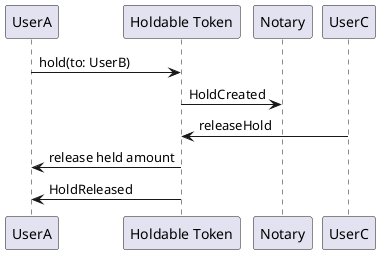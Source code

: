 @startuml
UserA -> "Holdable Token": hold(to: UserB)
"Holdable Token" -> Notary: HoldCreated
UserC -> "Holdable Token" : releaseHold
"Holdable Token" -> UserA: release held amount
"Holdable Token" -> UserA: HoldReleased
@enduml
